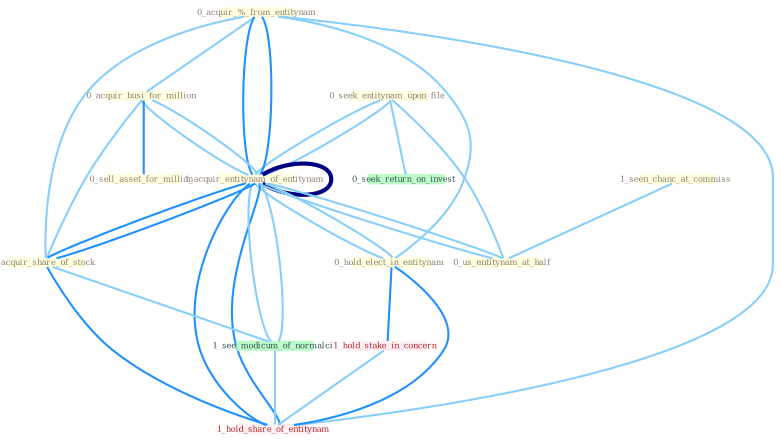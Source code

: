 Graph G{ 
    node
    [shape=polygon,style=filled,width=.5,height=.06,color="#BDFCC9",fixedsize=true,fontsize=4,
    fontcolor="#2f4f4f"];
    {node
    [color="#ffffe0", fontcolor="#8b7d6b"] "0_seek_entitynam_upon_file " "1_seen_chanc_at_commiss " "0_acquir_%_from_entitynam " "0_acquir_busi_for_million " "1_acquir_entitynam_of_entitynam " "1_acquir_share_of_stock " "0_us_entitynam_at_half " "0_sell_asset_for_million " "0_hold_elect_in_entitynam "}
{node [color="#fff0f5", fontcolor="#b22222"] "1_hold_stake_in_concern " "1_acquir_entitynam_of_entitynam " "1_hold_share_of_entitynam "}
edge [color="#B0E2FF"];

	"0_seek_entitynam_upon_file " -- "1_acquir_entitynam_of_entitynam " [w="1", color="#87cefa" ];
	"0_seek_entitynam_upon_file " -- "0_us_entitynam_at_half " [w="1", color="#87cefa" ];
	"0_seek_entitynam_upon_file " -- "0_seek_return_on_invest " [w="1", color="#87cefa" ];
	"0_seek_entitynam_upon_file " -- "1_acquir_entitynam_of_entitynam " [w="1", color="#87cefa" ];
	"1_seen_chanc_at_commiss " -- "0_us_entitynam_at_half " [w="1", color="#87cefa" ];
	"0_acquir_%_from_entitynam " -- "0_acquir_busi_for_million " [w="1", color="#87cefa" ];
	"0_acquir_%_from_entitynam " -- "1_acquir_entitynam_of_entitynam " [w="2", color="#1e90ff" , len=0.8];
	"0_acquir_%_from_entitynam " -- "1_acquir_share_of_stock " [w="1", color="#87cefa" ];
	"0_acquir_%_from_entitynam " -- "0_hold_elect_in_entitynam " [w="1", color="#87cefa" ];
	"0_acquir_%_from_entitynam " -- "1_acquir_entitynam_of_entitynam " [w="2", color="#1e90ff" , len=0.8];
	"0_acquir_%_from_entitynam " -- "1_hold_share_of_entitynam " [w="1", color="#87cefa" ];
	"0_acquir_busi_for_million " -- "1_acquir_entitynam_of_entitynam " [w="1", color="#87cefa" ];
	"0_acquir_busi_for_million " -- "1_acquir_share_of_stock " [w="1", color="#87cefa" ];
	"0_acquir_busi_for_million " -- "0_sell_asset_for_million " [w="2", color="#1e90ff" , len=0.8];
	"0_acquir_busi_for_million " -- "1_acquir_entitynam_of_entitynam " [w="1", color="#87cefa" ];
	"1_acquir_entitynam_of_entitynam " -- "1_acquir_share_of_stock " [w="2", color="#1e90ff" , len=0.8];
	"1_acquir_entitynam_of_entitynam " -- "0_us_entitynam_at_half " [w="1", color="#87cefa" ];
	"1_acquir_entitynam_of_entitynam " -- "0_hold_elect_in_entitynam " [w="1", color="#87cefa" ];
	"1_acquir_entitynam_of_entitynam " -- "1_see_modicum_of_normalci " [w="1", color="#87cefa" ];
	"1_acquir_entitynam_of_entitynam " -- "1_acquir_entitynam_of_entitynam " [w="4", style=bold, color="#000080", len=0.4];
	"1_acquir_entitynam_of_entitynam " -- "1_hold_share_of_entitynam " [w="2", color="#1e90ff" , len=0.8];
	"1_acquir_share_of_stock " -- "1_see_modicum_of_normalci " [w="1", color="#87cefa" ];
	"1_acquir_share_of_stock " -- "1_acquir_entitynam_of_entitynam " [w="2", color="#1e90ff" , len=0.8];
	"1_acquir_share_of_stock " -- "1_hold_share_of_entitynam " [w="2", color="#1e90ff" , len=0.8];
	"0_us_entitynam_at_half " -- "1_acquir_entitynam_of_entitynam " [w="1", color="#87cefa" ];
	"0_hold_elect_in_entitynam " -- "1_hold_stake_in_concern " [w="2", color="#1e90ff" , len=0.8];
	"0_hold_elect_in_entitynam " -- "1_acquir_entitynam_of_entitynam " [w="1", color="#87cefa" ];
	"0_hold_elect_in_entitynam " -- "1_hold_share_of_entitynam " [w="2", color="#1e90ff" , len=0.8];
	"1_hold_stake_in_concern " -- "1_hold_share_of_entitynam " [w="1", color="#87cefa" ];
	"1_see_modicum_of_normalci " -- "1_acquir_entitynam_of_entitynam " [w="1", color="#87cefa" ];
	"1_see_modicum_of_normalci " -- "1_hold_share_of_entitynam " [w="1", color="#87cefa" ];
	"1_acquir_entitynam_of_entitynam " -- "1_hold_share_of_entitynam " [w="2", color="#1e90ff" , len=0.8];
}